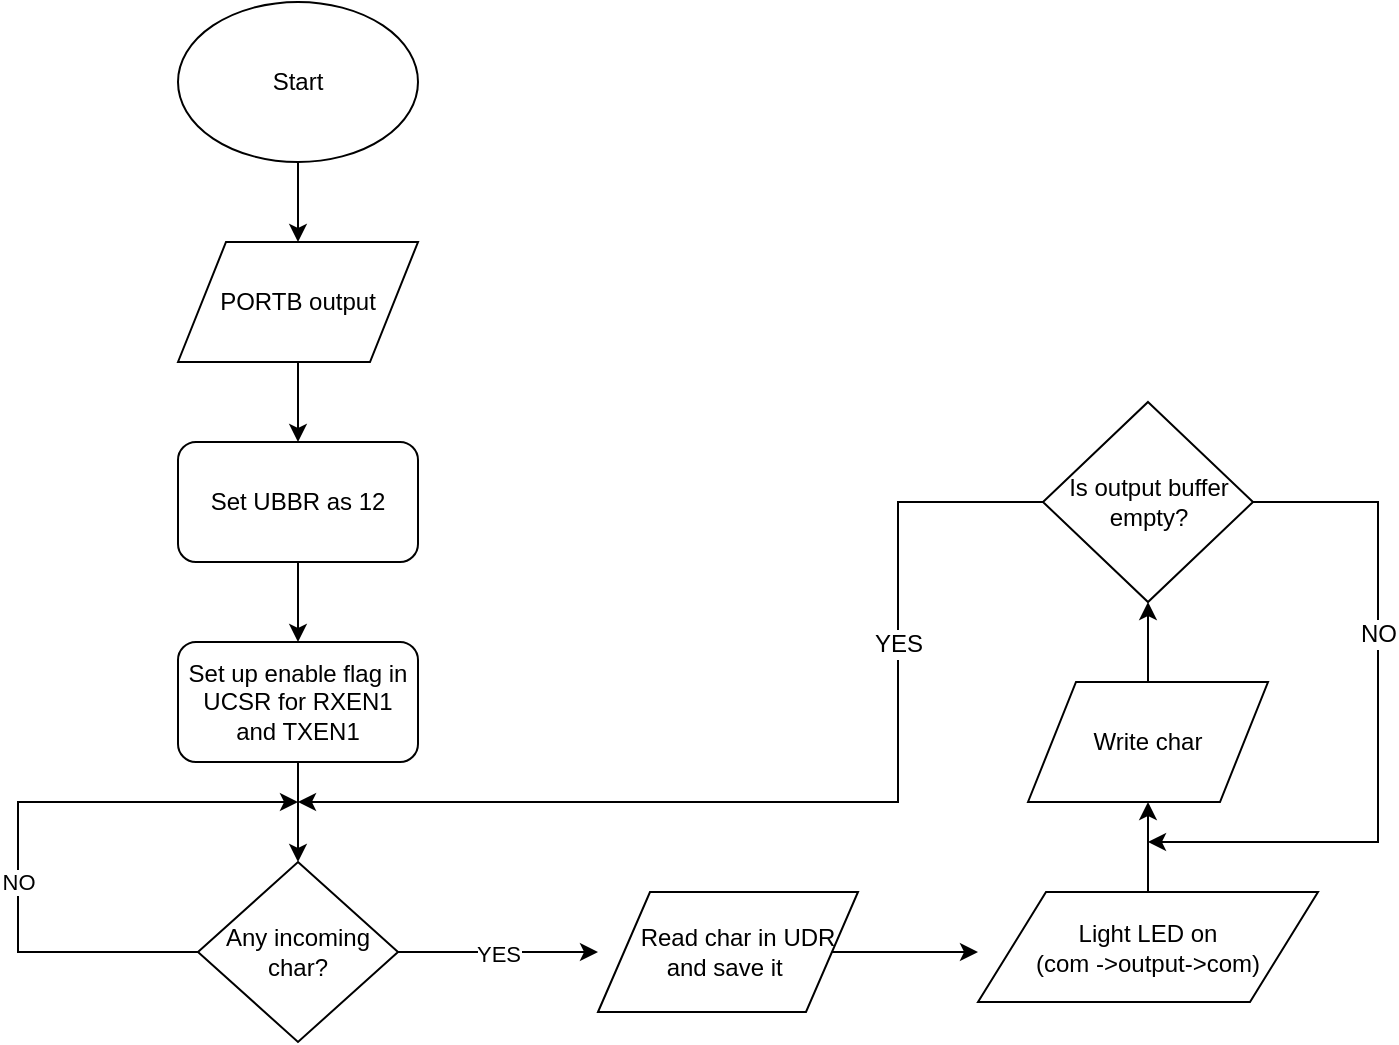 <mxfile version="12.0.2" type="device" pages="1"><diagram id="-oMEGvwyHlvZDrDmJzeF" name="Page-1"><mxGraphModel dx="1024" dy="534" grid="1" gridSize="10" guides="1" tooltips="1" connect="1" arrows="1" fold="1" page="1" pageScale="1" pageWidth="827" pageHeight="1169" math="0" shadow="0"><root><mxCell id="0"/><mxCell id="1" parent="0"/><mxCell id="kfidtwZrLL5l4efl3A5g-2" style="edgeStyle=orthogonalEdgeStyle;rounded=0;orthogonalLoop=1;jettySize=auto;html=1;exitX=0.5;exitY=1;exitDx=0;exitDy=0;" edge="1" parent="1" source="kfidtwZrLL5l4efl3A5g-1"><mxGeometry relative="1" as="geometry"><mxPoint x="180" y="160" as="targetPoint"/></mxGeometry></mxCell><mxCell id="kfidtwZrLL5l4efl3A5g-1" value="Start" style="ellipse;whiteSpace=wrap;html=1;" vertex="1" parent="1"><mxGeometry x="120" y="40" width="120" height="80" as="geometry"/></mxCell><mxCell id="kfidtwZrLL5l4efl3A5g-4" style="edgeStyle=orthogonalEdgeStyle;rounded=0;orthogonalLoop=1;jettySize=auto;html=1;exitX=0.5;exitY=1;exitDx=0;exitDy=0;" edge="1" parent="1" source="kfidtwZrLL5l4efl3A5g-3" target="kfidtwZrLL5l4efl3A5g-5"><mxGeometry relative="1" as="geometry"><mxPoint x="180" y="260" as="targetPoint"/></mxGeometry></mxCell><mxCell id="kfidtwZrLL5l4efl3A5g-3" value="PORTB output" style="shape=parallelogram;perimeter=parallelogramPerimeter;whiteSpace=wrap;html=1;" vertex="1" parent="1"><mxGeometry x="120" y="160" width="120" height="60" as="geometry"/></mxCell><mxCell id="kfidtwZrLL5l4efl3A5g-6" style="edgeStyle=orthogonalEdgeStyle;rounded=0;orthogonalLoop=1;jettySize=auto;html=1;exitX=0.5;exitY=1;exitDx=0;exitDy=0;" edge="1" parent="1" source="kfidtwZrLL5l4efl3A5g-5" target="kfidtwZrLL5l4efl3A5g-7"><mxGeometry relative="1" as="geometry"><mxPoint x="180" y="360" as="targetPoint"/></mxGeometry></mxCell><mxCell id="kfidtwZrLL5l4efl3A5g-5" value="Set UBBR as 12" style="rounded=1;whiteSpace=wrap;html=1;" vertex="1" parent="1"><mxGeometry x="120" y="260" width="120" height="60" as="geometry"/></mxCell><mxCell id="kfidtwZrLL5l4efl3A5g-8" style="edgeStyle=orthogonalEdgeStyle;rounded=0;orthogonalLoop=1;jettySize=auto;html=1;exitX=0.5;exitY=1;exitDx=0;exitDy=0;" edge="1" parent="1" source="kfidtwZrLL5l4efl3A5g-7"><mxGeometry relative="1" as="geometry"><mxPoint x="180" y="470" as="targetPoint"/></mxGeometry></mxCell><mxCell id="kfidtwZrLL5l4efl3A5g-7" value="Set up enable flag in UCSR for RXEN1 and TXEN1" style="rounded=1;whiteSpace=wrap;html=1;" vertex="1" parent="1"><mxGeometry x="120" y="360" width="120" height="60" as="geometry"/></mxCell><mxCell id="kfidtwZrLL5l4efl3A5g-11" value="YES" style="edgeStyle=orthogonalEdgeStyle;rounded=0;orthogonalLoop=1;jettySize=auto;html=1;exitX=1;exitY=0.5;exitDx=0;exitDy=0;" edge="1" parent="1" source="kfidtwZrLL5l4efl3A5g-10"><mxGeometry relative="1" as="geometry"><mxPoint x="330" y="515" as="targetPoint"/></mxGeometry></mxCell><mxCell id="kfidtwZrLL5l4efl3A5g-12" value="NO" style="edgeStyle=orthogonalEdgeStyle;rounded=0;orthogonalLoop=1;jettySize=auto;html=1;exitX=0;exitY=0.5;exitDx=0;exitDy=0;" edge="1" parent="1" source="kfidtwZrLL5l4efl3A5g-10"><mxGeometry x="-0.18" relative="1" as="geometry"><mxPoint x="180" y="440" as="targetPoint"/><Array as="points"><mxPoint x="40" y="515"/></Array><mxPoint as="offset"/></mxGeometry></mxCell><mxCell id="kfidtwZrLL5l4efl3A5g-10" value="Any incoming char?" style="rhombus;whiteSpace=wrap;html=1;" vertex="1" parent="1"><mxGeometry x="130" y="470" width="100" height="90" as="geometry"/></mxCell><mxCell id="kfidtwZrLL5l4efl3A5g-14" style="edgeStyle=orthogonalEdgeStyle;rounded=0;orthogonalLoop=1;jettySize=auto;html=1;exitX=1;exitY=0.5;exitDx=0;exitDy=0;" edge="1" parent="1" source="kfidtwZrLL5l4efl3A5g-13"><mxGeometry relative="1" as="geometry"><mxPoint x="520" y="515" as="targetPoint"/></mxGeometry></mxCell><mxCell id="kfidtwZrLL5l4efl3A5g-13" value="&amp;nbsp; &amp;nbsp;Read char in UDR &lt;br&gt;and save it&amp;nbsp;" style="shape=parallelogram;perimeter=parallelogramPerimeter;whiteSpace=wrap;html=1;" vertex="1" parent="1"><mxGeometry x="330" y="485" width="130" height="60" as="geometry"/></mxCell><mxCell id="kfidtwZrLL5l4efl3A5g-16" style="edgeStyle=orthogonalEdgeStyle;rounded=0;orthogonalLoop=1;jettySize=auto;html=1;exitX=0.5;exitY=0;exitDx=0;exitDy=0;" edge="1" parent="1" source="kfidtwZrLL5l4efl3A5g-15"><mxGeometry relative="1" as="geometry"><mxPoint x="605" y="440" as="targetPoint"/></mxGeometry></mxCell><mxCell id="kfidtwZrLL5l4efl3A5g-15" value="Light LED on&lt;br&gt;(com -&amp;gt;output-&amp;gt;com)" style="shape=parallelogram;perimeter=parallelogramPerimeter;whiteSpace=wrap;html=1;" vertex="1" parent="1"><mxGeometry x="520" y="485" width="170" height="55" as="geometry"/></mxCell><mxCell id="kfidtwZrLL5l4efl3A5g-18" style="edgeStyle=orthogonalEdgeStyle;rounded=0;orthogonalLoop=1;jettySize=auto;html=1;exitX=0.5;exitY=0;exitDx=0;exitDy=0;" edge="1" parent="1" source="kfidtwZrLL5l4efl3A5g-17" target="kfidtwZrLL5l4efl3A5g-19"><mxGeometry relative="1" as="geometry"><mxPoint x="605" y="340" as="targetPoint"/></mxGeometry></mxCell><mxCell id="kfidtwZrLL5l4efl3A5g-17" value="Write char" style="shape=parallelogram;perimeter=parallelogramPerimeter;whiteSpace=wrap;html=1;" vertex="1" parent="1"><mxGeometry x="545" y="380" width="120" height="60" as="geometry"/></mxCell><mxCell id="kfidtwZrLL5l4efl3A5g-20" style="edgeStyle=orthogonalEdgeStyle;rounded=0;orthogonalLoop=1;jettySize=auto;html=1;exitX=0;exitY=0.5;exitDx=0;exitDy=0;" edge="1" parent="1" source="kfidtwZrLL5l4efl3A5g-19"><mxGeometry relative="1" as="geometry"><mxPoint x="180" y="440" as="targetPoint"/><Array as="points"><mxPoint x="480" y="290"/><mxPoint x="480" y="440"/></Array></mxGeometry></mxCell><mxCell id="kfidtwZrLL5l4efl3A5g-21" value="YES" style="text;html=1;resizable=0;points=[];align=center;verticalAlign=middle;labelBackgroundColor=#ffffff;" vertex="1" connectable="0" parent="kfidtwZrLL5l4efl3A5g-20"><mxGeometry x="-0.636" y="1" relative="1" as="geometry"><mxPoint x="-1" y="48" as="offset"/></mxGeometry></mxCell><mxCell id="kfidtwZrLL5l4efl3A5g-22" style="edgeStyle=orthogonalEdgeStyle;rounded=0;orthogonalLoop=1;jettySize=auto;html=1;exitX=1;exitY=0.5;exitDx=0;exitDy=0;" edge="1" parent="1" source="kfidtwZrLL5l4efl3A5g-19"><mxGeometry relative="1" as="geometry"><mxPoint x="605" y="460" as="targetPoint"/><Array as="points"><mxPoint x="720" y="290"/><mxPoint x="720" y="460"/><mxPoint x="620" y="460"/></Array></mxGeometry></mxCell><mxCell id="kfidtwZrLL5l4efl3A5g-23" value="NO" style="text;html=1;resizable=0;points=[];align=center;verticalAlign=middle;labelBackgroundColor=#ffffff;" vertex="1" connectable="0" parent="kfidtwZrLL5l4efl3A5g-22"><mxGeometry x="-0.283" y="3" relative="1" as="geometry"><mxPoint x="-3" y="4" as="offset"/></mxGeometry></mxCell><mxCell id="kfidtwZrLL5l4efl3A5g-19" value="Is output buffer empty?" style="rhombus;whiteSpace=wrap;html=1;" vertex="1" parent="1"><mxGeometry x="552.5" y="240" width="105" height="100" as="geometry"/></mxCell></root></mxGraphModel></diagram></mxfile>